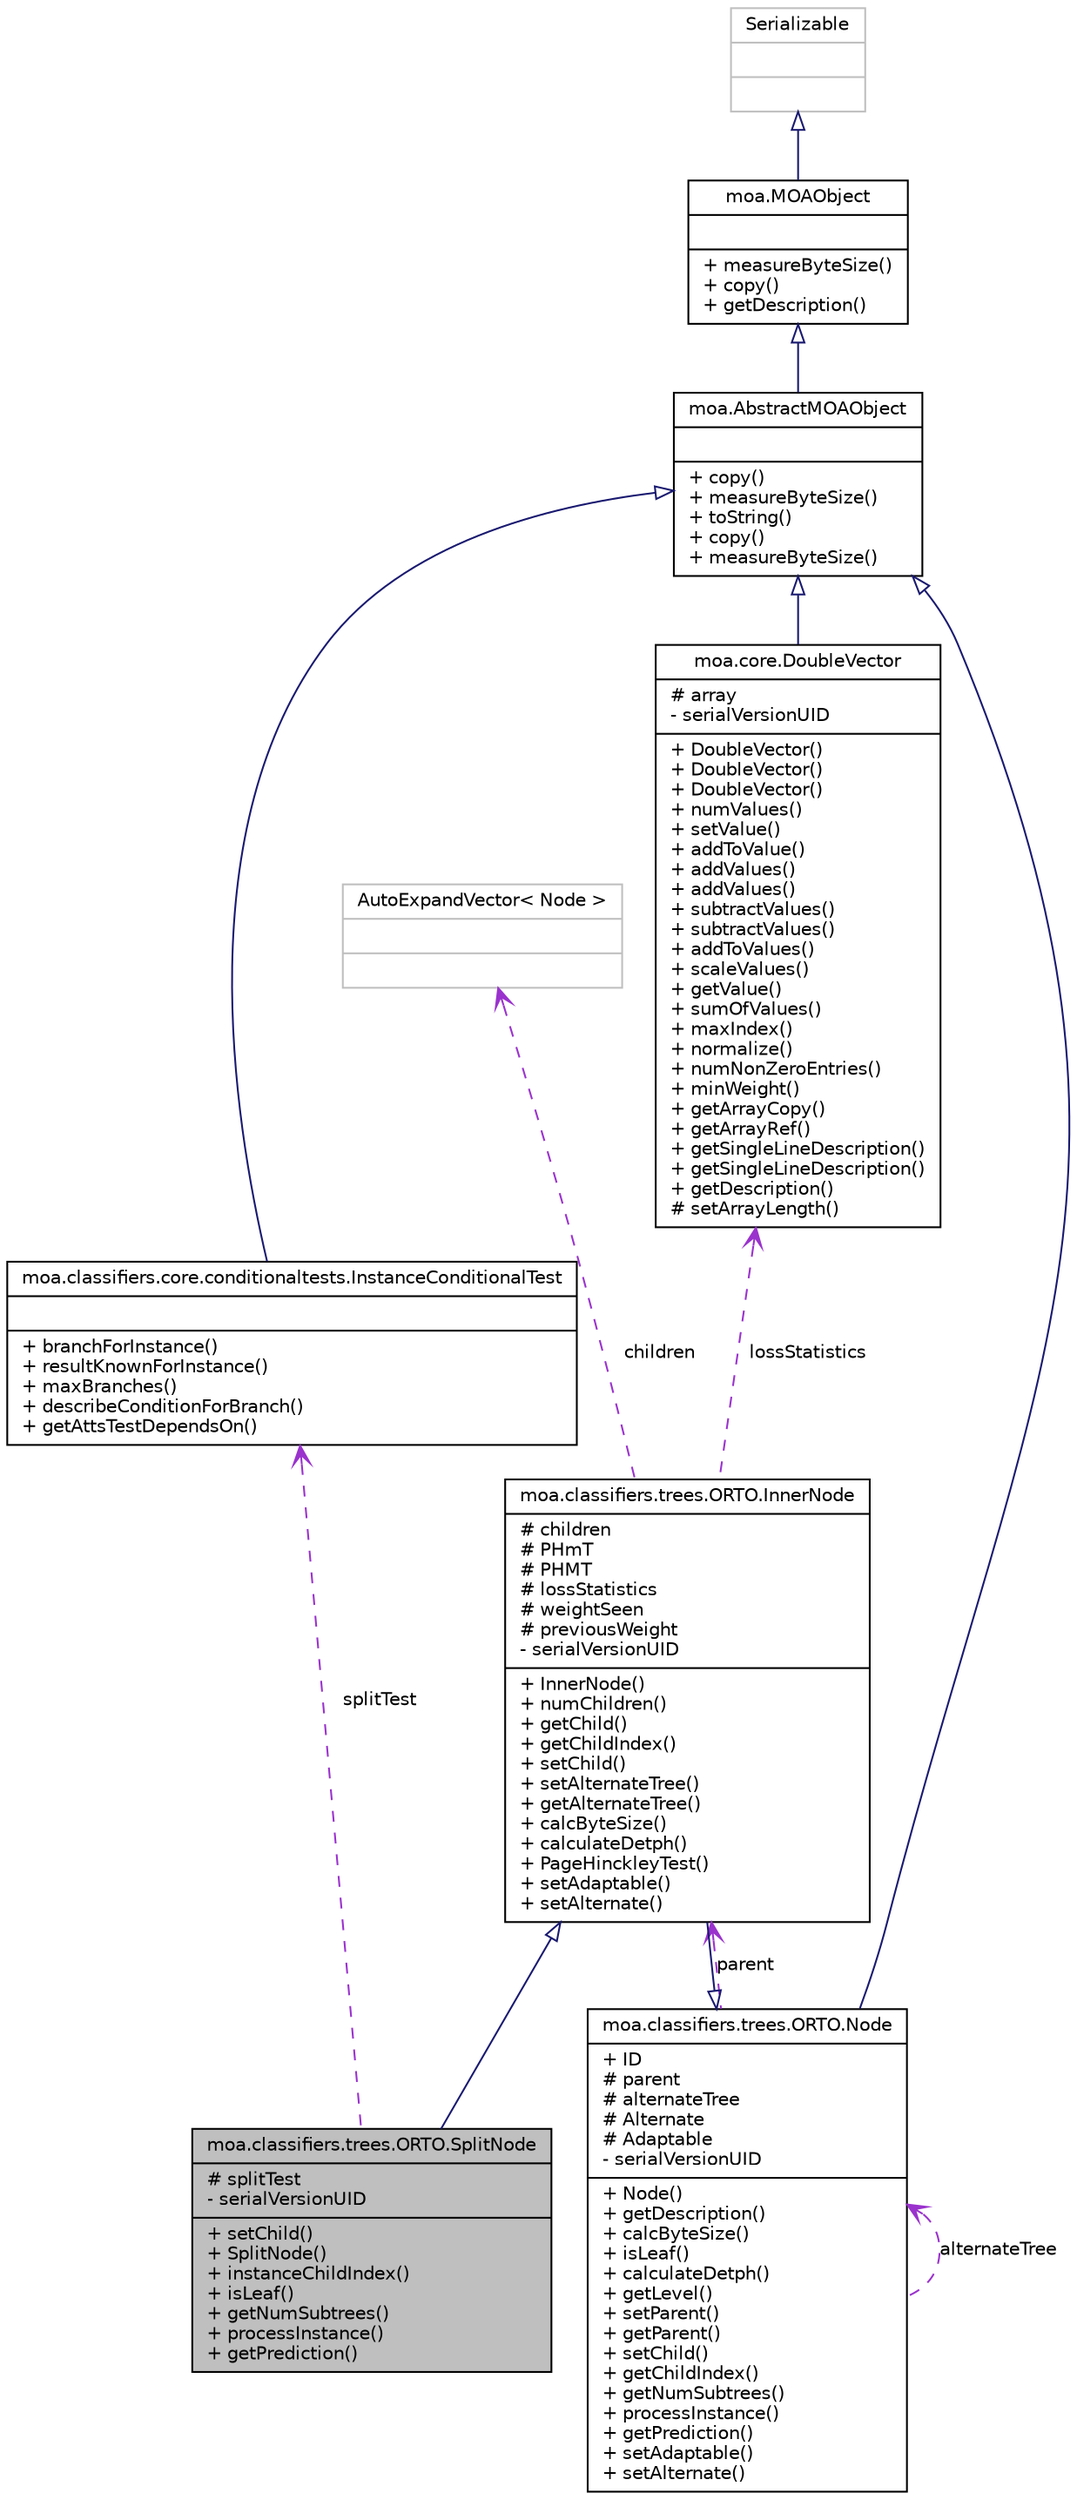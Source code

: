 digraph G
{
  edge [fontname="Helvetica",fontsize="10",labelfontname="Helvetica",labelfontsize="10"];
  node [fontname="Helvetica",fontsize="10",shape=record];
  Node1 [label="{moa.classifiers.trees.ORTO.SplitNode\n|# splitTest\l- serialVersionUID\l|+ setChild()\l+ SplitNode()\l+ instanceChildIndex()\l+ isLeaf()\l+ getNumSubtrees()\l+ processInstance()\l+ getPrediction()\l}",height=0.2,width=0.4,color="black", fillcolor="grey75", style="filled" fontcolor="black"];
  Node2 -> Node1 [dir=back,color="midnightblue",fontsize="10",style="solid",arrowtail="empty",fontname="Helvetica"];
  Node2 [label="{moa.classifiers.trees.ORTO.InnerNode\n|# children\l# PHmT\l# PHMT\l# lossStatistics\l# weightSeen\l# previousWeight\l- serialVersionUID\l|+ InnerNode()\l+ numChildren()\l+ getChild()\l+ getChildIndex()\l+ setChild()\l+ setAlternateTree()\l+ getAlternateTree()\l+ calcByteSize()\l+ calculateDetph()\l+ PageHinckleyTest()\l+ setAdaptable()\l+ setAlternate()\l}",height=0.2,width=0.4,color="black", fillcolor="white", style="filled",URL="$classmoa_1_1classifiers_1_1trees_1_1ORTO_1_1InnerNode.html"];
  Node3 -> Node2 [dir=back,color="midnightblue",fontsize="10",style="solid",arrowtail="empty",fontname="Helvetica"];
  Node3 [label="{moa.classifiers.trees.ORTO.Node\n|+ ID\l# parent\l# alternateTree\l# Alternate\l# Adaptable\l- serialVersionUID\l|+ Node()\l+ getDescription()\l+ calcByteSize()\l+ isLeaf()\l+ calculateDetph()\l+ getLevel()\l+ setParent()\l+ getParent()\l+ setChild()\l+ getChildIndex()\l+ getNumSubtrees()\l+ processInstance()\l+ getPrediction()\l+ setAdaptable()\l+ setAlternate()\l}",height=0.2,width=0.4,color="black", fillcolor="white", style="filled",URL="$classmoa_1_1classifiers_1_1trees_1_1ORTO_1_1Node.html"];
  Node4 -> Node3 [dir=back,color="midnightblue",fontsize="10",style="solid",arrowtail="empty",fontname="Helvetica"];
  Node4 [label="{moa.AbstractMOAObject\n||+ copy()\l+ measureByteSize()\l+ toString()\l+ copy()\l+ measureByteSize()\l}",height=0.2,width=0.4,color="black", fillcolor="white", style="filled",URL="$classmoa_1_1AbstractMOAObject.html",tooltip="Abstract MOA Object."];
  Node5 -> Node4 [dir=back,color="midnightblue",fontsize="10",style="solid",arrowtail="empty",fontname="Helvetica"];
  Node5 [label="{moa.MOAObject\n||+ measureByteSize()\l+ copy()\l+ getDescription()\l}",height=0.2,width=0.4,color="black", fillcolor="white", style="filled",URL="$interfacemoa_1_1MOAObject.html",tooltip="Interface implemented by classes in MOA, so that all are serializable, can produce..."];
  Node6 -> Node5 [dir=back,color="midnightblue",fontsize="10",style="solid",arrowtail="empty",fontname="Helvetica"];
  Node6 [label="{Serializable\n||}",height=0.2,width=0.4,color="grey75", fillcolor="white", style="filled"];
  Node2 -> Node3 [dir=back,color="darkorchid3",fontsize="10",style="dashed",label="parent",arrowtail="open",fontname="Helvetica"];
  Node3 -> Node3 [dir=back,color="darkorchid3",fontsize="10",style="dashed",label="alternateTree",arrowtail="open",fontname="Helvetica"];
  Node7 -> Node2 [dir=back,color="darkorchid3",fontsize="10",style="dashed",label="lossStatistics",arrowtail="open",fontname="Helvetica"];
  Node7 [label="{moa.core.DoubleVector\n|# array\l- serialVersionUID\l|+ DoubleVector()\l+ DoubleVector()\l+ DoubleVector()\l+ numValues()\l+ setValue()\l+ addToValue()\l+ addValues()\l+ addValues()\l+ subtractValues()\l+ subtractValues()\l+ addToValues()\l+ scaleValues()\l+ getValue()\l+ sumOfValues()\l+ maxIndex()\l+ normalize()\l+ numNonZeroEntries()\l+ minWeight()\l+ getArrayCopy()\l+ getArrayRef()\l+ getSingleLineDescription()\l+ getSingleLineDescription()\l+ getDescription()\l# setArrayLength()\l}",height=0.2,width=0.4,color="black", fillcolor="white", style="filled",URL="$classmoa_1_1core_1_1DoubleVector.html",tooltip="Vector of double numbers with some utilities."];
  Node4 -> Node7 [dir=back,color="midnightblue",fontsize="10",style="solid",arrowtail="empty",fontname="Helvetica"];
  Node8 -> Node2 [dir=back,color="darkorchid3",fontsize="10",style="dashed",label="children",arrowtail="open",fontname="Helvetica"];
  Node8 [label="{AutoExpandVector\< Node \>\n||}",height=0.2,width=0.4,color="grey75", fillcolor="white", style="filled"];
  Node9 -> Node1 [dir=back,color="darkorchid3",fontsize="10",style="dashed",label="splitTest",arrowtail="open",fontname="Helvetica"];
  Node9 [label="{moa.classifiers.core.conditionaltests.InstanceConditionalTest\n||+ branchForInstance()\l+ resultKnownForInstance()\l+ maxBranches()\l+ describeConditionForBranch()\l+ getAttsTestDependsOn()\l}",height=0.2,width=0.4,color="black", fillcolor="white", style="filled",URL="$classmoa_1_1classifiers_1_1core_1_1conditionaltests_1_1InstanceConditionalTest.html",tooltip="Abstract conditional test for instances to use to split nodes in Hoeffding trees..."];
  Node4 -> Node9 [dir=back,color="midnightblue",fontsize="10",style="solid",arrowtail="empty",fontname="Helvetica"];
}
